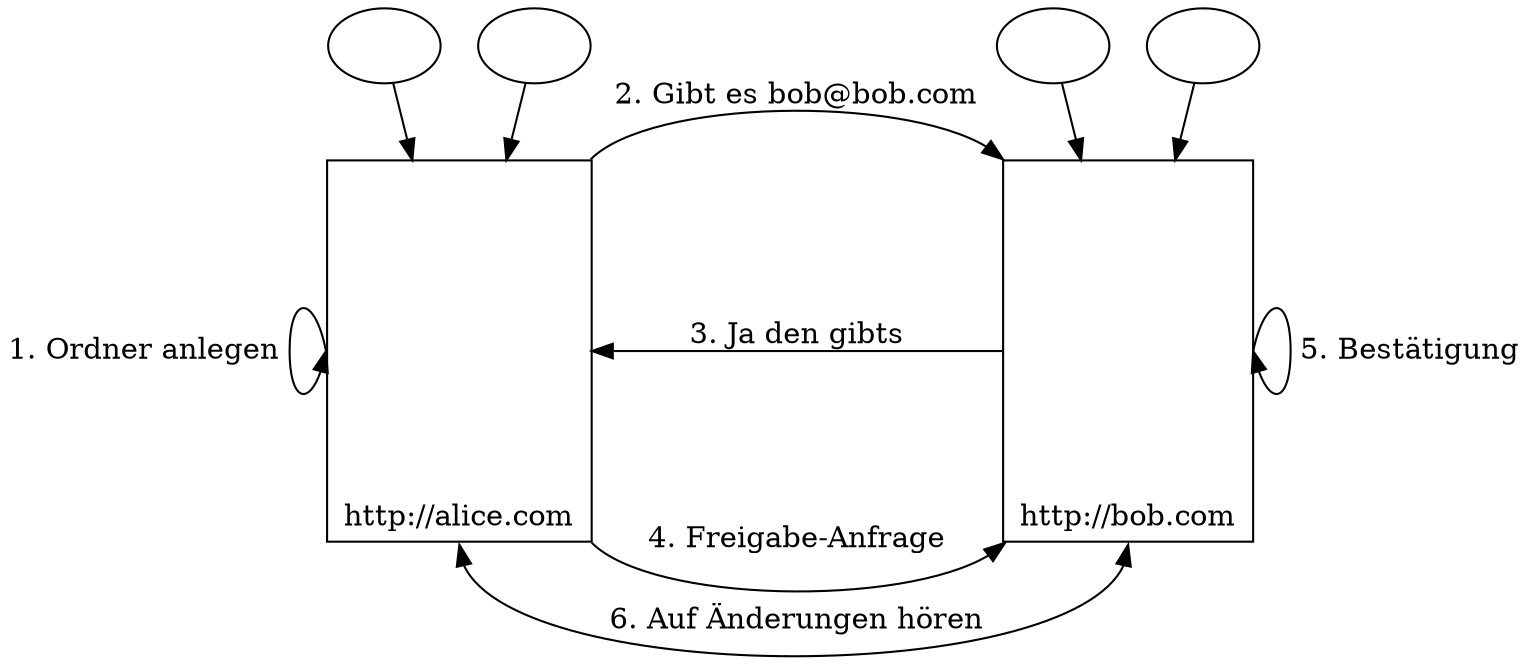 graph B {	
	alice[label="\l\l\l\l\l\l\l\l\l\lhttp://alice.com", image="img/alice.jpg", shape="rectangle"];
	bob[label="\l\l\l\l\l\l\l\l\l\lhttp://bob.com", image="img/bob.jpg", shape="rectangle"];
	
	bobPC1[label="", image="img/computer.png"];
	bobPC2[label="", image="img/computer.png"];

	bobPC1 -- bob[dir=forward];
	bobPC2 -- bob[dir=forward];

	alicePC1[label="", image="img/computer.png"];
	alicePC2[label="", image="img/computer.png"];

	alicePC1 -- alice[dir=forward];
	alicePC2 -- alice[dir=forward];

	{rank = same; alice bob; }

	alice:w -- alice:w[label="1. Ordner anlegen ", dir=forward];
	alice:ne -- bob:nw[label="2. Gibt es bob@bob.com", dir=forward];
	bob -- alice[label="3. Ja den gibts", dir=forward];
	alice:se -- bob:sw[label="4. Freigabe-Anfrage", dir=forward];
	bob:e -- bob:e[label=" 5. Bestätigung", dir=forward];
	bob:s -- alice:s[label="6. Auf Änderungen hören", dir=both];
}